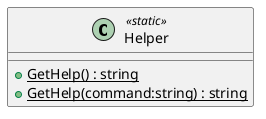 @startuml
class Helper <<static>> {
    + {static} GetHelp() : string
    + {static} GetHelp(command:string) : string
}
@enduml
